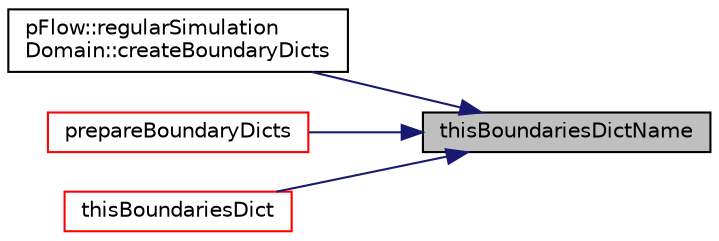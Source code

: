 digraph "thisBoundariesDictName"
{
 // LATEX_PDF_SIZE
  edge [fontname="Helvetica",fontsize="10",labelfontname="Helvetica",labelfontsize="10"];
  node [fontname="Helvetica",fontsize="10",shape=record];
  rankdir="RL";
  Node1 [label="thisBoundariesDictName",height=0.2,width=0.4,color="black", fillcolor="grey75", style="filled", fontcolor="black",tooltip=" "];
  Node1 -> Node2 [dir="back",color="midnightblue",fontsize="10",style="solid",fontname="Helvetica"];
  Node2 [label="pFlow::regularSimulation\lDomain::createBoundaryDicts",height=0.2,width=0.4,color="black", fillcolor="white", style="filled",URL="$classpFlow_1_1regularSimulationDomain.html#aa5ffcd53200f744cf111c760815cdf70",tooltip=" "];
  Node1 -> Node3 [dir="back",color="midnightblue",fontsize="10",style="solid",fontname="Helvetica"];
  Node3 [label="prepareBoundaryDicts",height=0.2,width=0.4,color="red", fillcolor="white", style="filled",URL="$classpFlow_1_1simulationDomain.html#a7480d19ee76243cda932bdbc4acedb7e",tooltip=" "];
  Node1 -> Node5 [dir="back",color="midnightblue",fontsize="10",style="solid",fontname="Helvetica"];
  Node5 [label="thisBoundariesDict",height=0.2,width=0.4,color="red", fillcolor="white", style="filled",URL="$classpFlow_1_1simulationDomain.html#a48e6f4d7467d0e3224280fcb3674e0de",tooltip="The generated dictionary generated by code which is used."];
}
